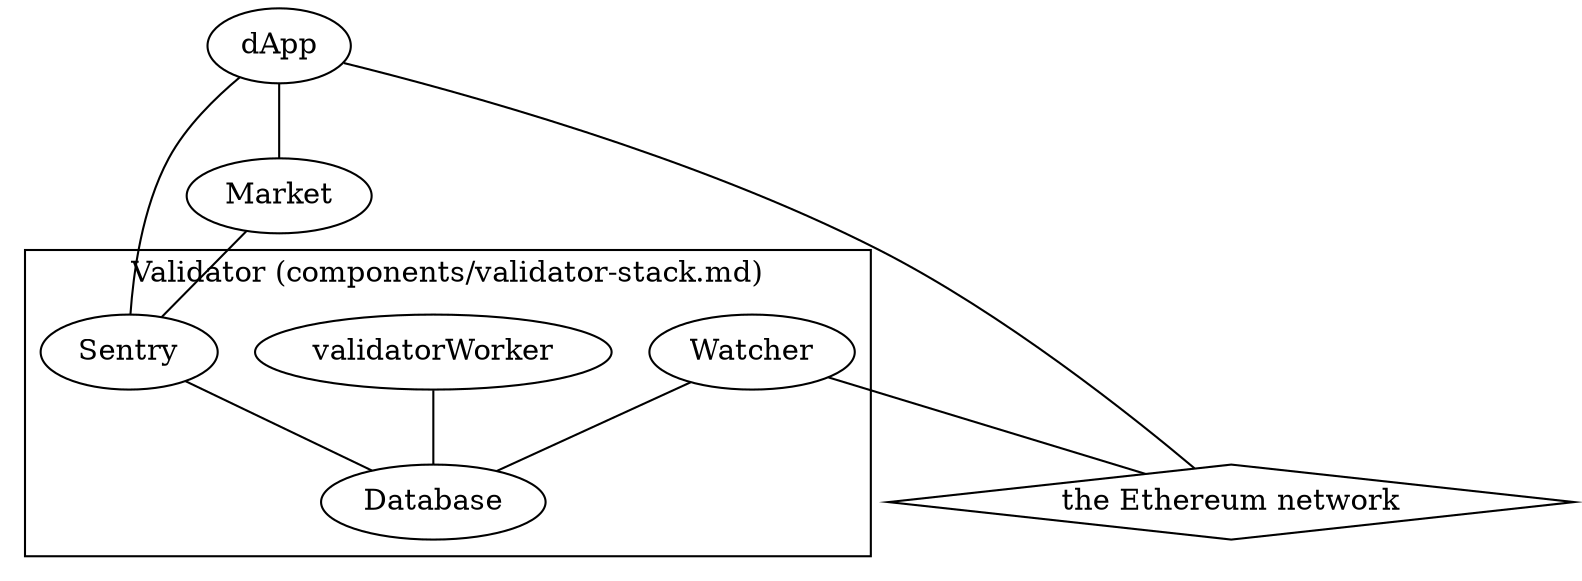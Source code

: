 graph {
	// @TODO: users, SDK
	// @TODO: can we visualize what data flows between the components?
	// @TODO: most validator stack components use the adapter, and the adapter uses adex-protocol-eth
	subgraph cluster_validator {
		label="Validator (components/validator-stack.md)";
		db[label="Database"];
		worker[label="validatorWorker"];
		sentry[label="Sentry"];
		watcher[label="Watcher"];
		worker -- db;
		sentry -- db;
		watcher -- db;
	}
	dapp[label="dApp"];
	market[label="Market"];
	market -- sentry;
	ethereum[label="the Ethereum network", shape="diamond"];
	watcher -- ethereum;
	dapp -- market;
	dapp -- sentry;
	dapp -- ethereum;
}
